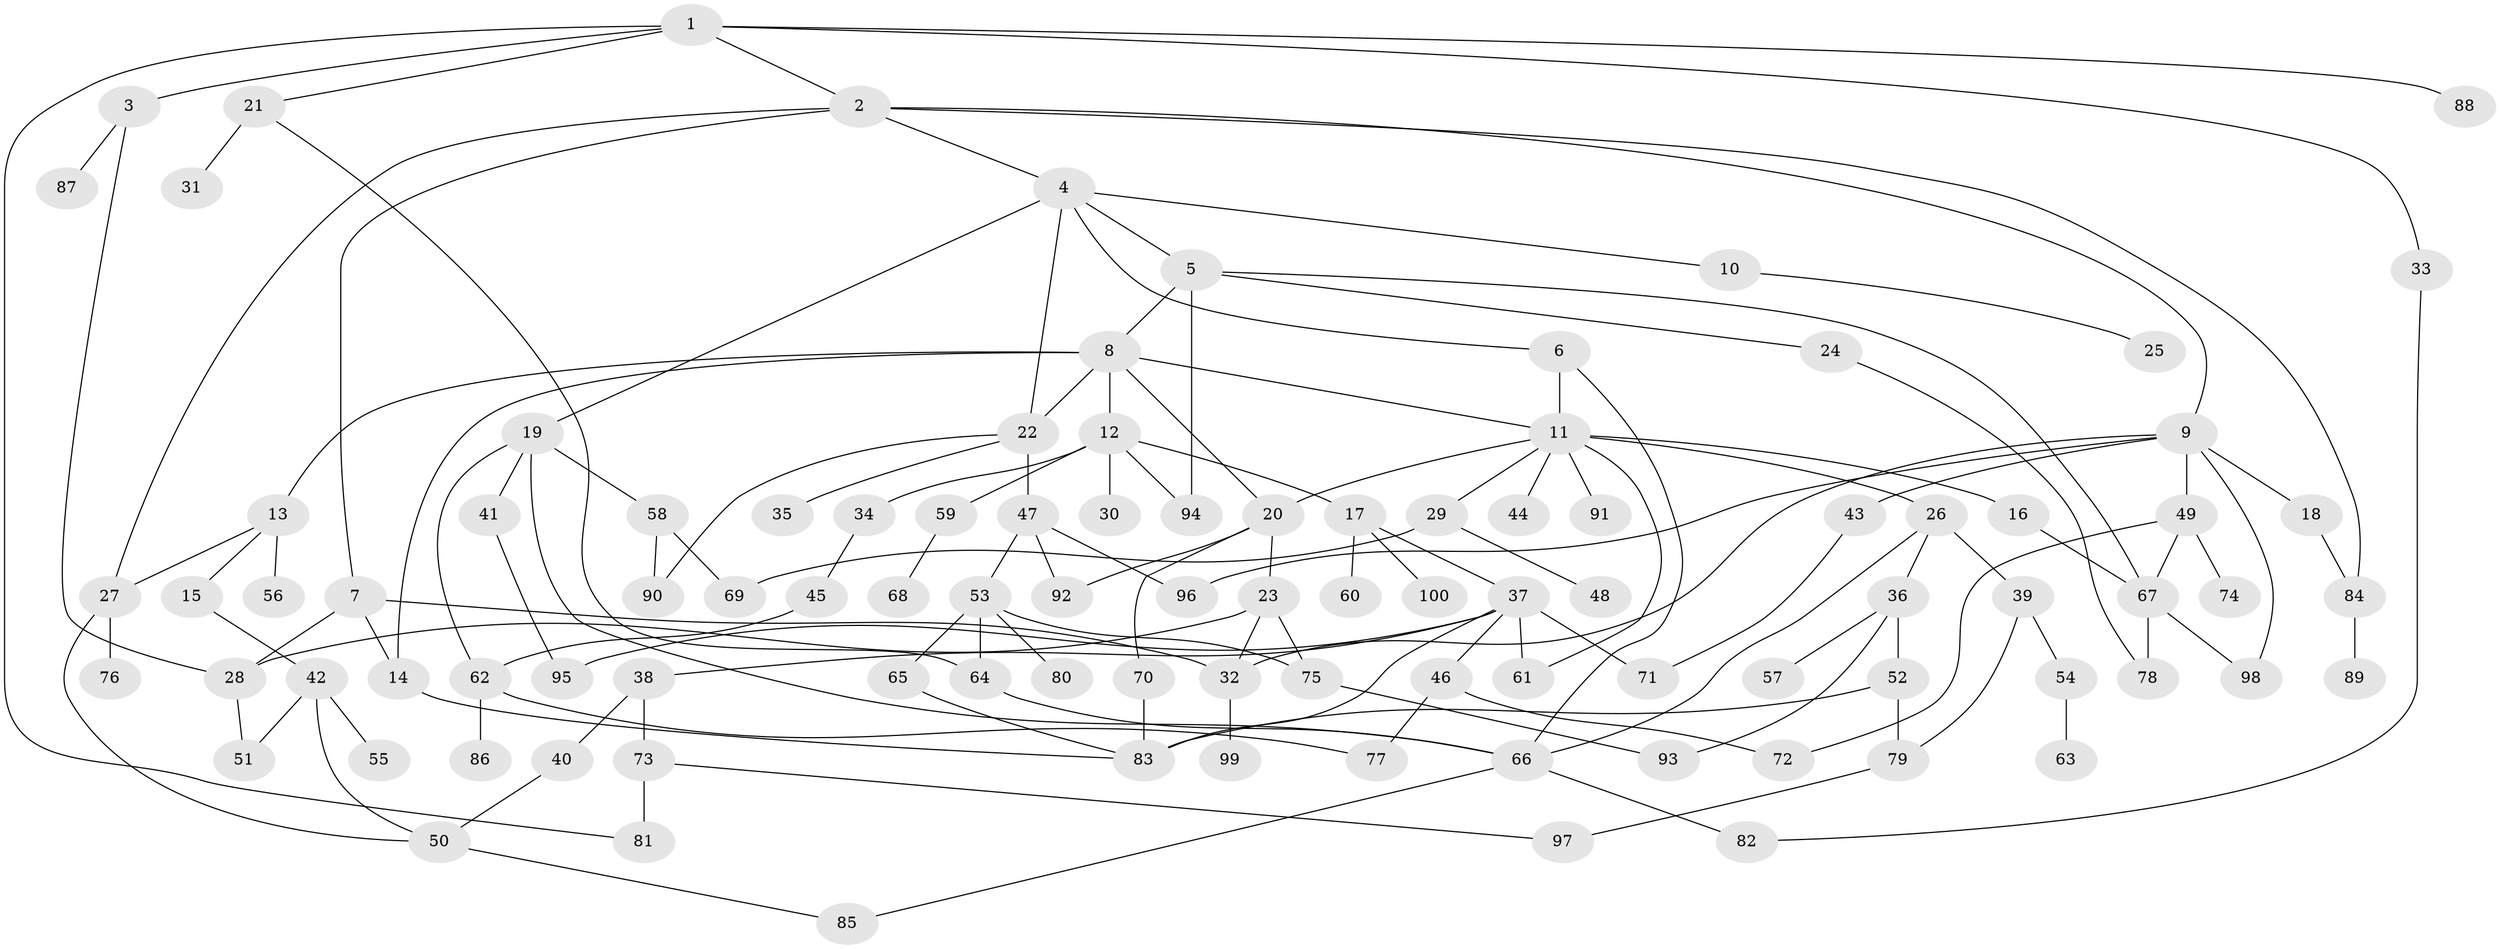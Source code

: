 // Generated by graph-tools (version 1.1) at 2025/10/02/27/25 16:10:54]
// undirected, 100 vertices, 142 edges
graph export_dot {
graph [start="1"]
  node [color=gray90,style=filled];
  1;
  2;
  3;
  4;
  5;
  6;
  7;
  8;
  9;
  10;
  11;
  12;
  13;
  14;
  15;
  16;
  17;
  18;
  19;
  20;
  21;
  22;
  23;
  24;
  25;
  26;
  27;
  28;
  29;
  30;
  31;
  32;
  33;
  34;
  35;
  36;
  37;
  38;
  39;
  40;
  41;
  42;
  43;
  44;
  45;
  46;
  47;
  48;
  49;
  50;
  51;
  52;
  53;
  54;
  55;
  56;
  57;
  58;
  59;
  60;
  61;
  62;
  63;
  64;
  65;
  66;
  67;
  68;
  69;
  70;
  71;
  72;
  73;
  74;
  75;
  76;
  77;
  78;
  79;
  80;
  81;
  82;
  83;
  84;
  85;
  86;
  87;
  88;
  89;
  90;
  91;
  92;
  93;
  94;
  95;
  96;
  97;
  98;
  99;
  100;
  1 -- 2;
  1 -- 3;
  1 -- 21;
  1 -- 33;
  1 -- 81;
  1 -- 88;
  2 -- 4;
  2 -- 7;
  2 -- 9;
  2 -- 84;
  2 -- 27;
  3 -- 28;
  3 -- 87;
  4 -- 5;
  4 -- 6;
  4 -- 10;
  4 -- 19;
  4 -- 22;
  5 -- 8;
  5 -- 24;
  5 -- 67;
  5 -- 94;
  6 -- 66;
  6 -- 11;
  7 -- 28;
  7 -- 14;
  7 -- 32;
  8 -- 11;
  8 -- 12;
  8 -- 13;
  8 -- 14;
  8 -- 20;
  8 -- 22;
  9 -- 18;
  9 -- 43;
  9 -- 49;
  9 -- 96;
  9 -- 32;
  9 -- 98;
  10 -- 25;
  11 -- 16;
  11 -- 26;
  11 -- 29;
  11 -- 44;
  11 -- 61;
  11 -- 91;
  11 -- 20;
  12 -- 17;
  12 -- 30;
  12 -- 34;
  12 -- 59;
  12 -- 94;
  13 -- 15;
  13 -- 27;
  13 -- 56;
  14 -- 83;
  15 -- 42;
  16 -- 67;
  17 -- 37;
  17 -- 60;
  17 -- 100;
  18 -- 84;
  19 -- 41;
  19 -- 58;
  19 -- 62;
  19 -- 66;
  20 -- 23;
  20 -- 70;
  20 -- 92;
  21 -- 31;
  21 -- 64;
  22 -- 35;
  22 -- 47;
  22 -- 90;
  23 -- 32;
  23 -- 75;
  23 -- 28;
  24 -- 78;
  26 -- 36;
  26 -- 39;
  26 -- 66;
  27 -- 76;
  27 -- 50;
  28 -- 51;
  29 -- 48;
  29 -- 69;
  32 -- 99;
  33 -- 82;
  34 -- 45;
  36 -- 52;
  36 -- 57;
  36 -- 93;
  37 -- 38;
  37 -- 46;
  37 -- 95;
  37 -- 61;
  37 -- 83;
  37 -- 71;
  38 -- 40;
  38 -- 73;
  39 -- 54;
  39 -- 79;
  40 -- 50;
  41 -- 95;
  42 -- 51;
  42 -- 55;
  42 -- 50;
  43 -- 71;
  45 -- 62;
  46 -- 72;
  46 -- 77;
  47 -- 53;
  47 -- 92;
  47 -- 96;
  49 -- 74;
  49 -- 67;
  49 -- 72;
  50 -- 85;
  52 -- 79;
  52 -- 83;
  53 -- 64;
  53 -- 65;
  53 -- 80;
  53 -- 75;
  54 -- 63;
  58 -- 69;
  58 -- 90;
  59 -- 68;
  62 -- 77;
  62 -- 86;
  64 -- 66;
  65 -- 83;
  66 -- 82;
  66 -- 85;
  67 -- 98;
  67 -- 78;
  70 -- 83;
  73 -- 97;
  73 -- 81;
  75 -- 93;
  79 -- 97;
  84 -- 89;
}

